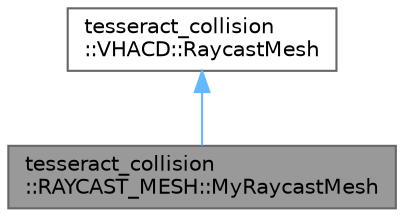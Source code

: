 digraph "tesseract_collision::RAYCAST_MESH::MyRaycastMesh"
{
 // LATEX_PDF_SIZE
  bgcolor="transparent";
  edge [fontname=Helvetica,fontsize=10,labelfontname=Helvetica,labelfontsize=10];
  node [fontname=Helvetica,fontsize=10,shape=box,height=0.2,width=0.4];
  Node1 [label="tesseract_collision\l::RAYCAST_MESH::MyRaycastMesh",height=0.2,width=0.4,color="gray40", fillcolor="grey60", style="filled", fontcolor="black",tooltip=" "];
  Node2 -> Node1 [dir="back",color="steelblue1",style="solid"];
  Node2 [label="tesseract_collision\l::VHACD::RaycastMesh",height=0.2,width=0.4,color="gray40", fillcolor="white", style="filled",URL="$d0/d4d/classtesseract__collision_1_1VHACD_1_1RaycastMesh.html",tooltip=" "];
}
